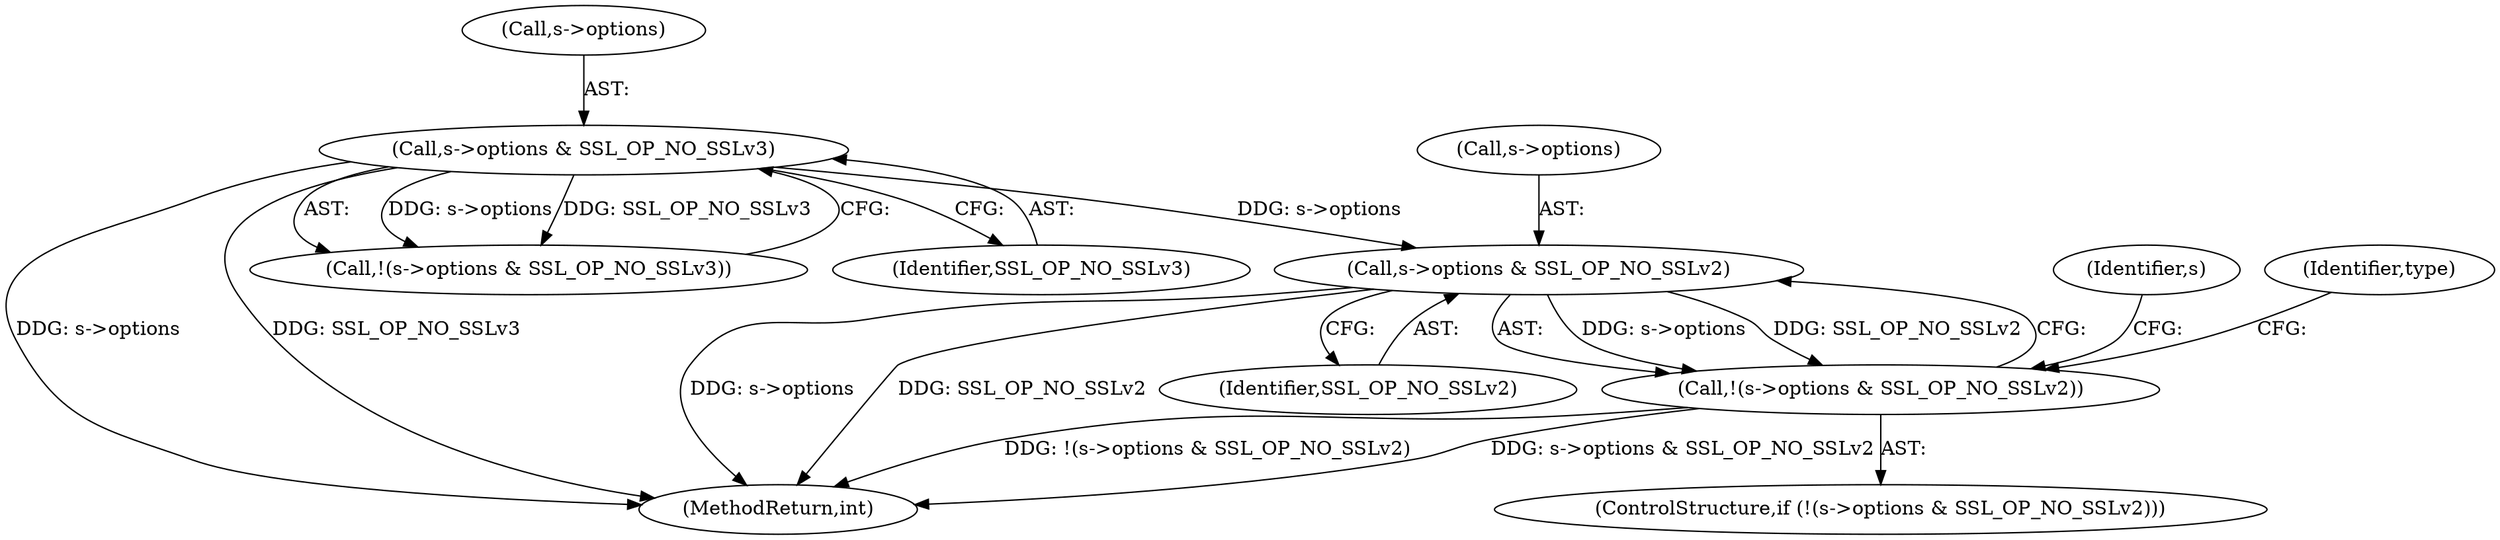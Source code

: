digraph "0_openssl_392fa7a952e97d82eac6958c81ed1e256e6b8ca5@pointer" {
"1000419" [label="(Call,s->options & SSL_OP_NO_SSLv2)"];
"1000400" [label="(Call,s->options & SSL_OP_NO_SSLv3)"];
"1000418" [label="(Call,!(s->options & SSL_OP_NO_SSLv2))"];
"1000691" [label="(Identifier,s)"];
"1000425" [label="(Identifier,type)"];
"1000418" [label="(Call,!(s->options & SSL_OP_NO_SSLv2))"];
"1000401" [label="(Call,s->options)"];
"1000400" [label="(Call,s->options & SSL_OP_NO_SSLv3)"];
"1001275" [label="(MethodReturn,int)"];
"1000399" [label="(Call,!(s->options & SSL_OP_NO_SSLv3))"];
"1000404" [label="(Identifier,SSL_OP_NO_SSLv3)"];
"1000419" [label="(Call,s->options & SSL_OP_NO_SSLv2)"];
"1000420" [label="(Call,s->options)"];
"1000423" [label="(Identifier,SSL_OP_NO_SSLv2)"];
"1000417" [label="(ControlStructure,if (!(s->options & SSL_OP_NO_SSLv2)))"];
"1000419" -> "1000418"  [label="AST: "];
"1000419" -> "1000423"  [label="CFG: "];
"1000420" -> "1000419"  [label="AST: "];
"1000423" -> "1000419"  [label="AST: "];
"1000418" -> "1000419"  [label="CFG: "];
"1000419" -> "1001275"  [label="DDG: s->options"];
"1000419" -> "1001275"  [label="DDG: SSL_OP_NO_SSLv2"];
"1000419" -> "1000418"  [label="DDG: s->options"];
"1000419" -> "1000418"  [label="DDG: SSL_OP_NO_SSLv2"];
"1000400" -> "1000419"  [label="DDG: s->options"];
"1000400" -> "1000399"  [label="AST: "];
"1000400" -> "1000404"  [label="CFG: "];
"1000401" -> "1000400"  [label="AST: "];
"1000404" -> "1000400"  [label="AST: "];
"1000399" -> "1000400"  [label="CFG: "];
"1000400" -> "1001275"  [label="DDG: s->options"];
"1000400" -> "1001275"  [label="DDG: SSL_OP_NO_SSLv3"];
"1000400" -> "1000399"  [label="DDG: s->options"];
"1000400" -> "1000399"  [label="DDG: SSL_OP_NO_SSLv3"];
"1000418" -> "1000417"  [label="AST: "];
"1000425" -> "1000418"  [label="CFG: "];
"1000691" -> "1000418"  [label="CFG: "];
"1000418" -> "1001275"  [label="DDG: !(s->options & SSL_OP_NO_SSLv2)"];
"1000418" -> "1001275"  [label="DDG: s->options & SSL_OP_NO_SSLv2"];
}
